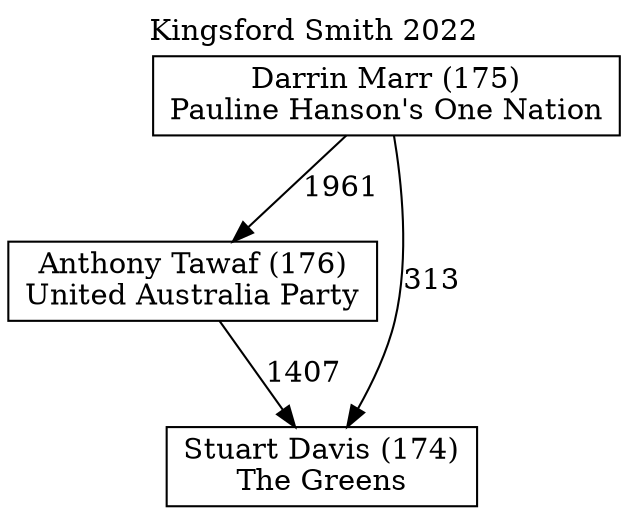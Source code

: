 // House preference flow
digraph "Stuart Davis (174)_Kingsford Smith_2022" {
	graph [label="Kingsford Smith 2022" labelloc=t mclimit=10]
	node [shape=box]
	"Darrin Marr (175)" [label="Darrin Marr (175)
Pauline Hanson's One Nation"]
	"Anthony Tawaf (176)" [label="Anthony Tawaf (176)
United Australia Party"]
	"Stuart Davis (174)" [label="Stuart Davis (174)
The Greens"]
	"Darrin Marr (175)" -> "Stuart Davis (174)" [label=313]
	"Darrin Marr (175)" -> "Anthony Tawaf (176)" [label=1961]
	"Anthony Tawaf (176)" -> "Stuart Davis (174)" [label=1407]
}
